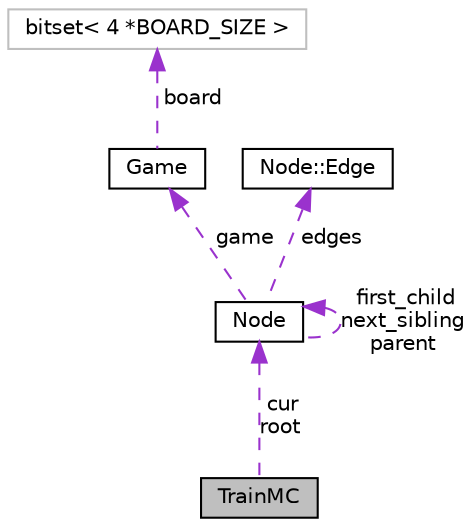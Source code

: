 digraph "TrainMC"
{
 // LATEX_PDF_SIZE
  edge [fontname="Helvetica",fontsize="10",labelfontname="Helvetica",labelfontsize="10"];
  node [fontname="Helvetica",fontsize="10",shape=record];
  Node1 [label="TrainMC",height=0.2,width=0.4,color="black", fillcolor="grey75", style="filled", fontcolor="black",tooltip=" "];
  Node2 -> Node1 [dir="back",color="darkorchid3",fontsize="10",style="dashed",label=" cur\nroot" ,fontname="Helvetica"];
  Node2 [label="Node",height=0.2,width=0.4,color="black", fillcolor="white", style="filled",URL="$classNode.html",tooltip=" "];
  Node2 -> Node2 [dir="back",color="darkorchid3",fontsize="10",style="dashed",label=" first_child\nnext_sibling\nparent" ,fontname="Helvetica"];
  Node3 -> Node2 [dir="back",color="darkorchid3",fontsize="10",style="dashed",label=" game" ,fontname="Helvetica"];
  Node3 [label="Game",height=0.2,width=0.4,color="black", fillcolor="white", style="filled",URL="$classGame.html",tooltip=" "];
  Node4 -> Node3 [dir="back",color="darkorchid3",fontsize="10",style="dashed",label=" board" ,fontname="Helvetica"];
  Node4 [label="bitset\< 4 *BOARD_SIZE \>",height=0.2,width=0.4,color="grey75", fillcolor="white", style="filled",tooltip=" "];
  Node5 -> Node2 [dir="back",color="darkorchid3",fontsize="10",style="dashed",label=" edges" ,fontname="Helvetica"];
  Node5 [label="Node::Edge",height=0.2,width=0.4,color="black", fillcolor="white", style="filled",URL="$structNode_1_1Edge.html",tooltip=" "];
}
